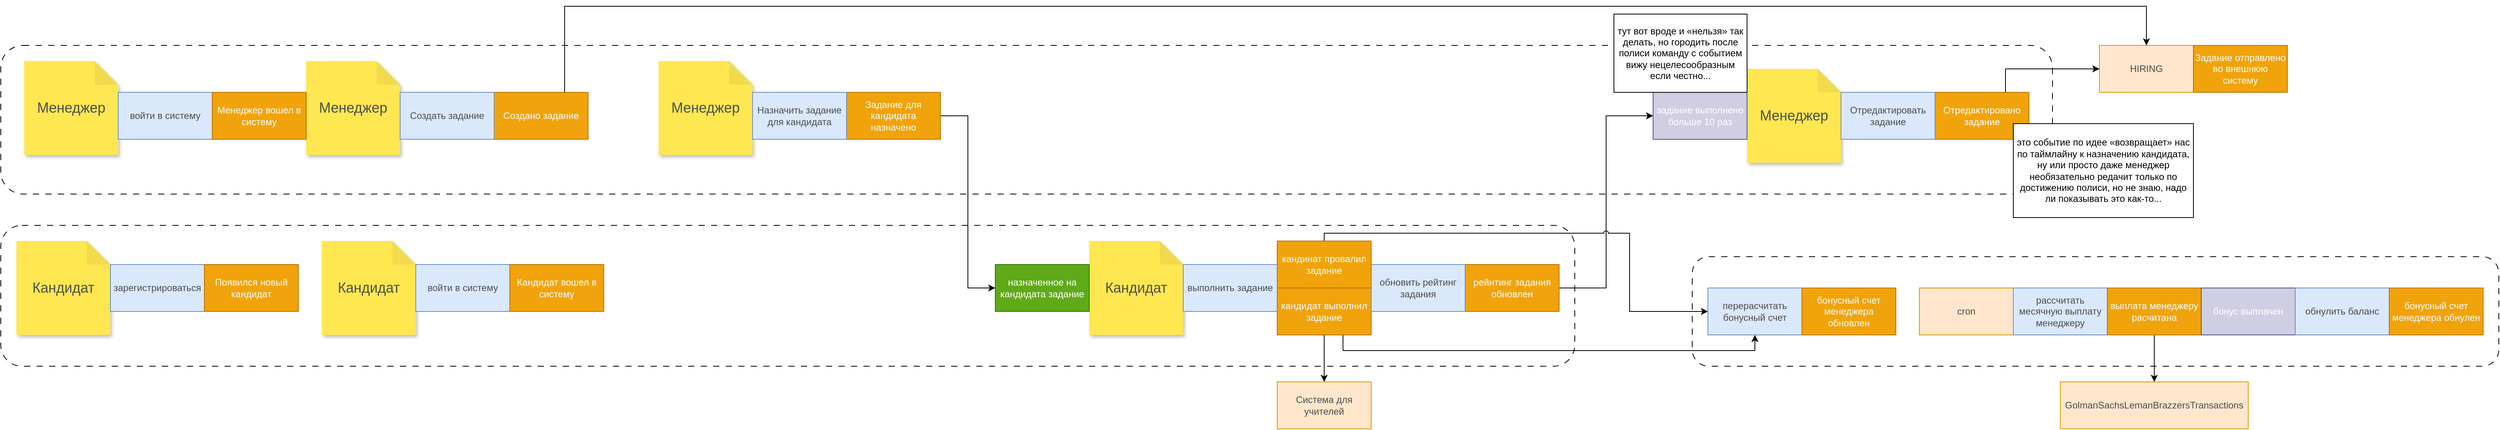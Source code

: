 <mxfile version="27.0.5">
  <diagram name="Página-1" id="ztFMWlfKOKHECKkMHyaq">
    <mxGraphModel dx="4740" dy="2680" grid="1" gridSize="10" guides="1" tooltips="1" connect="1" arrows="1" fold="1" page="1" pageScale="1" pageWidth="850" pageHeight="1100" math="0" shadow="0">
      <root>
        <mxCell id="0" />
        <mxCell id="1" parent="0" />
        <mxCell id="DnySy9knM9GUUwWtsOCn-65" value="" style="rounded=1;whiteSpace=wrap;html=1;align=center;verticalAlign=middle;fontFamily=Helvetica;fontSize=12;dashed=1;dashPattern=8 8;" parent="1" vertex="1">
          <mxGeometry x="2250" y="340" width="1030" height="140" as="geometry" />
        </mxCell>
        <mxCell id="DnySy9knM9GUUwWtsOCn-58" value="" style="rounded=1;whiteSpace=wrap;html=1;align=center;verticalAlign=middle;fontFamily=Helvetica;fontSize=12;dashed=1;dashPattern=8 8;" parent="1" vertex="1">
          <mxGeometry x="90" y="70" width="2620" height="190" as="geometry" />
        </mxCell>
        <mxCell id="DnySy9knM9GUUwWtsOCn-57" value="" style="rounded=1;whiteSpace=wrap;html=1;align=center;verticalAlign=middle;fontFamily=Helvetica;fontSize=12;dashed=1;dashPattern=8 8;" parent="1" vertex="1">
          <mxGeometry x="90" y="300" width="2010" height="180" as="geometry" />
        </mxCell>
        <mxCell id="DnySy9knM9GUUwWtsOCn-2" value="&lt;font style=&quot;color: rgb(77, 77, 77);&quot;&gt;HIRING&lt;/font&gt;" style="rounded=0;whiteSpace=wrap;html=1;fillColor=#ffe6cc;strokeColor=#d79b00;" parent="1" vertex="1">
          <mxGeometry x="2770" y="70" width="120" height="60" as="geometry" />
        </mxCell>
        <mxCell id="DnySy9knM9GUUwWtsOCn-3" value="Создано задание" style="rounded=0;whiteSpace=wrap;html=1;fillColor=#f0a30a;strokeColor=#BD7000;fontColor=#ffffff;" parent="1" vertex="1">
          <mxGeometry x="720" y="130" width="120" height="60" as="geometry" />
        </mxCell>
        <mxCell id="DnySy9knM9GUUwWtsOCn-5" value="Менеджер" style="shape=note;whiteSpace=wrap;html=1;backgroundOutline=1;darkOpacity=0.05;fillColor=#FEE750;strokeColor=none;fontSize=18;fontStyle=0;rotation=0;shadow=1;rounded=0;align=center;verticalAlign=middle;fontFamily=Helvetica;fontColor=#4D4D4D;" parent="1" vertex="1">
          <mxGeometry x="480" y="90" width="120" height="120" as="geometry" />
        </mxCell>
        <mxCell id="DnySy9knM9GUUwWtsOCn-6" value="Создать задание" style="rounded=0;whiteSpace=wrap;html=1;fillColor=#dae8fc;strokeColor=#6c8ebf;align=center;verticalAlign=middle;fontFamily=Helvetica;fontSize=12;fontColor=#4D4D4D;" parent="1" vertex="1">
          <mxGeometry x="600" y="130" width="120" height="60" as="geometry" />
        </mxCell>
        <mxCell id="DnySy9knM9GUUwWtsOCn-9" value="Задание отправлено во внешнюю систему" style="rounded=0;whiteSpace=wrap;html=1;fillColor=#f0a30a;strokeColor=#BD7000;fontColor=#ffffff;" parent="1" vertex="1">
          <mxGeometry x="2890" y="70" width="120" height="60" as="geometry" />
        </mxCell>
        <mxCell id="DnySy9knM9GUUwWtsOCn-10" value="Кандидат" style="shape=note;whiteSpace=wrap;html=1;backgroundOutline=1;darkOpacity=0.05;fillColor=#FEE750;strokeColor=none;fontSize=18;fontStyle=0;rotation=0;shadow=1;rounded=0;align=center;verticalAlign=middle;fontFamily=Helvetica;fontColor=#4D4D4D;" parent="1" vertex="1">
          <mxGeometry x="500" y="320" width="120" height="120" as="geometry" />
        </mxCell>
        <mxCell id="DnySy9knM9GUUwWtsOCn-11" value="войти в систему" style="rounded=0;whiteSpace=wrap;html=1;fillColor=#dae8fc;strokeColor=#6c8ebf;align=center;verticalAlign=middle;fontFamily=Helvetica;fontSize=12;fontColor=#4D4D4D;" parent="1" vertex="1">
          <mxGeometry x="620" y="350" width="120" height="60" as="geometry" />
        </mxCell>
        <mxCell id="DnySy9knM9GUUwWtsOCn-12" value="Кандидат вошел в систему" style="rounded=0;whiteSpace=wrap;html=1;fillColor=#f0a30a;strokeColor=#BD7000;fontColor=#ffffff;" parent="1" vertex="1">
          <mxGeometry x="740" y="350" width="120" height="60" as="geometry" />
        </mxCell>
        <mxCell id="DnySy9knM9GUUwWtsOCn-16" value="Менеджер" style="shape=note;whiteSpace=wrap;html=1;backgroundOutline=1;darkOpacity=0.05;fillColor=#FEE750;strokeColor=none;fontSize=18;fontStyle=0;rotation=0;shadow=1;rounded=0;align=center;verticalAlign=middle;fontFamily=Helvetica;fontColor=#4D4D4D;" parent="1" vertex="1">
          <mxGeometry x="120" y="90" width="120" height="120" as="geometry" />
        </mxCell>
        <mxCell id="DnySy9knM9GUUwWtsOCn-17" value="войти в систему" style="rounded=0;whiteSpace=wrap;html=1;fillColor=#dae8fc;strokeColor=#6c8ebf;align=center;verticalAlign=middle;fontFamily=Helvetica;fontSize=12;fontColor=#4D4D4D;" parent="1" vertex="1">
          <mxGeometry x="240" y="130" width="120" height="60" as="geometry" />
        </mxCell>
        <mxCell id="DnySy9knM9GUUwWtsOCn-18" value="Менеджер вошел в систему" style="rounded=0;whiteSpace=wrap;html=1;fillColor=#f0a30a;strokeColor=#BD7000;fontColor=#ffffff;" parent="1" vertex="1">
          <mxGeometry x="360" y="130" width="120" height="60" as="geometry" />
        </mxCell>
        <mxCell id="DnySy9knM9GUUwWtsOCn-19" value="Кандидат" style="shape=note;whiteSpace=wrap;html=1;backgroundOutline=1;darkOpacity=0.05;fillColor=#FEE750;strokeColor=none;fontSize=18;fontStyle=0;rotation=0;shadow=1;rounded=0;align=center;verticalAlign=middle;fontFamily=Helvetica;fontColor=#4D4D4D;" parent="1" vertex="1">
          <mxGeometry x="110" y="320" width="120" height="120" as="geometry" />
        </mxCell>
        <mxCell id="DnySy9knM9GUUwWtsOCn-20" value="зарегистрироваться" style="rounded=0;whiteSpace=wrap;html=1;fillColor=#dae8fc;strokeColor=#6c8ebf;align=center;verticalAlign=middle;fontFamily=Helvetica;fontSize=12;fontColor=#4D4D4D;" parent="1" vertex="1">
          <mxGeometry x="230" y="350" width="120" height="60" as="geometry" />
        </mxCell>
        <mxCell id="DnySy9knM9GUUwWtsOCn-21" value="Появился новый кандидат" style="rounded=0;whiteSpace=wrap;html=1;fillColor=#f0a30a;strokeColor=#BD7000;fontColor=#ffffff;" parent="1" vertex="1">
          <mxGeometry x="350" y="350" width="120" height="60" as="geometry" />
        </mxCell>
        <mxCell id="DnySy9knM9GUUwWtsOCn-22" value="Кандидат" style="shape=note;whiteSpace=wrap;html=1;backgroundOutline=1;darkOpacity=0.05;fillColor=#FEE750;strokeColor=none;fontSize=18;fontStyle=0;rotation=0;shadow=1;rounded=0;align=center;verticalAlign=middle;fontFamily=Helvetica;fontColor=#4D4D4D;" parent="1" vertex="1">
          <mxGeometry x="1480" y="320" width="120" height="120" as="geometry" />
        </mxCell>
        <mxCell id="DnySy9knM9GUUwWtsOCn-23" value="выполнить задание" style="rounded=0;whiteSpace=wrap;html=1;fillColor=#dae8fc;strokeColor=#6c8ebf;align=center;verticalAlign=middle;fontFamily=Helvetica;fontSize=12;fontColor=#4D4D4D;" parent="1" vertex="1">
          <mxGeometry x="1600" y="350" width="120" height="60" as="geometry" />
        </mxCell>
        <mxCell id="Me_CcijvVL-KQF1pLB6K-17" style="edgeStyle=orthogonalEdgeStyle;rounded=0;orthogonalLoop=1;jettySize=auto;html=1;exitX=0.7;exitY=1;exitDx=0;exitDy=0;exitPerimeter=0;jumpStyle=arc;" edge="1" parent="1" source="DnySy9knM9GUUwWtsOCn-24" target="DnySy9knM9GUUwWtsOCn-45">
          <mxGeometry relative="1" as="geometry">
            <Array as="points">
              <mxPoint x="1804" y="460" />
              <mxPoint x="2330" y="460" />
            </Array>
          </mxGeometry>
        </mxCell>
        <mxCell id="Me_CcijvVL-KQF1pLB6K-20" style="edgeStyle=orthogonalEdgeStyle;rounded=0;orthogonalLoop=1;jettySize=auto;html=1;exitX=0.5;exitY=1;exitDx=0;exitDy=0;entryX=0.5;entryY=0;entryDx=0;entryDy=0;" edge="1" parent="1" source="DnySy9knM9GUUwWtsOCn-24" target="DnySy9knM9GUUwWtsOCn-41">
          <mxGeometry relative="1" as="geometry" />
        </mxCell>
        <mxCell id="DnySy9knM9GUUwWtsOCn-24" value="кандидат выполнил задание" style="rounded=0;whiteSpace=wrap;html=1;fillColor=#f0a30a;strokeColor=#BD7000;fontColor=#ffffff;" parent="1" vertex="1">
          <mxGeometry x="1720" y="380" width="120" height="60" as="geometry" />
        </mxCell>
        <mxCell id="DnySy9knM9GUUwWtsOCn-26" value="назначенное на кандидата задание" style="rounded=0;whiteSpace=wrap;html=1;fillColor=#60a917;strokeColor=#2D7600;fontColor=#ffffff;align=center;verticalAlign=middle;fontFamily=Helvetica;fontSize=12;" parent="1" vertex="1">
          <mxGeometry x="1360" y="350" width="120" height="60" as="geometry" />
        </mxCell>
        <mxCell id="DnySy9knM9GUUwWtsOCn-27" style="edgeStyle=orthogonalEdgeStyle;rounded=0;orthogonalLoop=1;jettySize=auto;html=1;exitX=0.75;exitY=0;exitDx=0;exitDy=0;fontFamily=Helvetica;fontSize=12;fontColor=#ffffff;jumpStyle=arc;" parent="1" source="DnySy9knM9GUUwWtsOCn-3" target="DnySy9knM9GUUwWtsOCn-2" edge="1">
          <mxGeometry relative="1" as="geometry">
            <Array as="points">
              <mxPoint x="810" y="20" />
              <mxPoint x="2830" y="20" />
            </Array>
          </mxGeometry>
        </mxCell>
        <mxCell id="DnySy9knM9GUUwWtsOCn-59" style="edgeStyle=orthogonalEdgeStyle;rounded=0;orthogonalLoop=1;jettySize=auto;html=1;exitX=1;exitY=0.5;exitDx=0;exitDy=0;entryX=0;entryY=0.5;entryDx=0;entryDy=0;fontFamily=Helvetica;fontSize=12;fontColor=#ffffff;jumpStyle=arc;" parent="1" source="DnySy9knM9GUUwWtsOCn-34" target="DnySy9knM9GUUwWtsOCn-26" edge="1">
          <mxGeometry relative="1" as="geometry" />
        </mxCell>
        <mxCell id="DnySy9knM9GUUwWtsOCn-34" value="Задание для кандидата назначено" style="rounded=0;whiteSpace=wrap;html=1;fillColor=#f0a30a;strokeColor=#BD7000;fontColor=#ffffff;" parent="1" vertex="1">
          <mxGeometry x="1170" y="130" width="120" height="60" as="geometry" />
        </mxCell>
        <mxCell id="DnySy9knM9GUUwWtsOCn-36" value="Менеджер" style="shape=note;whiteSpace=wrap;html=1;backgroundOutline=1;darkOpacity=0.05;fillColor=#FEE750;strokeColor=none;fontSize=18;fontStyle=0;rotation=0;shadow=1;rounded=0;align=center;verticalAlign=middle;fontFamily=Helvetica;fontColor=#4D4D4D;" parent="1" vertex="1">
          <mxGeometry x="930" y="90" width="120" height="120" as="geometry" />
        </mxCell>
        <mxCell id="DnySy9knM9GUUwWtsOCn-37" value="Назначить задание для кандидата" style="rounded=0;whiteSpace=wrap;html=1;fillColor=#dae8fc;strokeColor=#6c8ebf;align=center;verticalAlign=middle;fontFamily=Helvetica;fontSize=12;fontColor=#4D4D4D;" parent="1" vertex="1">
          <mxGeometry x="1050" y="130" width="120" height="60" as="geometry" />
        </mxCell>
        <mxCell id="DnySy9knM9GUUwWtsOCn-41" value="Система для учителей" style="rounded=0;whiteSpace=wrap;html=1;fillColor=#ffe6cc;strokeColor=#d79b00;align=center;verticalAlign=middle;fontFamily=Helvetica;fontSize=12;fontColor=#4D4D4D;" parent="1" vertex="1">
          <mxGeometry x="1720" y="500" width="120" height="60" as="geometry" />
        </mxCell>
        <mxCell id="Me_CcijvVL-KQF1pLB6K-8" style="edgeStyle=orthogonalEdgeStyle;rounded=0;orthogonalLoop=1;jettySize=auto;html=1;exitX=1;exitY=0.5;exitDx=0;exitDy=0;entryX=0;entryY=0.5;entryDx=0;entryDy=0;jumpStyle=arc;" edge="1" parent="1" source="DnySy9knM9GUUwWtsOCn-43" target="Me_CcijvVL-KQF1pLB6K-5">
          <mxGeometry relative="1" as="geometry" />
        </mxCell>
        <mxCell id="DnySy9knM9GUUwWtsOCn-43" value="рейнтинг задания обновлен" style="rounded=0;whiteSpace=wrap;html=1;fillColor=#f0a30a;strokeColor=#BD7000;fontColor=#ffffff;" parent="1" vertex="1">
          <mxGeometry x="1960" y="350" width="120" height="60" as="geometry" />
        </mxCell>
        <mxCell id="DnySy9knM9GUUwWtsOCn-44" value="обновить рейтинг задания" style="rounded=0;whiteSpace=wrap;html=1;fillColor=#dae8fc;strokeColor=#6c8ebf;align=center;verticalAlign=middle;fontFamily=Helvetica;fontSize=12;fontColor=#4D4D4D;" parent="1" vertex="1">
          <mxGeometry x="1840" y="350" width="120" height="60" as="geometry" />
        </mxCell>
        <mxCell id="DnySy9knM9GUUwWtsOCn-45" value="перерасчитать бонусный счет" style="rounded=0;whiteSpace=wrap;html=1;fillColor=#dae8fc;strokeColor=#6c8ebf;align=center;verticalAlign=middle;fontFamily=Helvetica;fontSize=12;fontColor=#4D4D4D;" parent="1" vertex="1">
          <mxGeometry x="2270" y="380" width="120" height="60" as="geometry" />
        </mxCell>
        <mxCell id="DnySy9knM9GUUwWtsOCn-50" value="бонусный счет менеджера обновлен" style="rounded=0;whiteSpace=wrap;html=1;fillColor=#f0a30a;strokeColor=#BD7000;fontColor=#ffffff;" parent="1" vertex="1">
          <mxGeometry x="2390" y="380" width="120" height="60" as="geometry" />
        </mxCell>
        <mxCell id="DnySy9knM9GUUwWtsOCn-51" value="&lt;font style=&quot;color: rgb(77, 77, 77);&quot;&gt;cron&lt;/font&gt;" style="rounded=0;whiteSpace=wrap;html=1;fillColor=#ffe6cc;strokeColor=#d79b00;align=center;verticalAlign=middle;fontFamily=Helvetica;fontSize=12;fontColor=#ffffff;" parent="1" vertex="1">
          <mxGeometry x="2540" y="380" width="120" height="60" as="geometry" />
        </mxCell>
        <mxCell id="DnySy9knM9GUUwWtsOCn-52" value="рассчитать месячную выплату менеджеру" style="rounded=0;whiteSpace=wrap;html=1;fillColor=#dae8fc;strokeColor=#6c8ebf;align=center;verticalAlign=middle;fontFamily=Helvetica;fontSize=12;fontColor=#4D4D4D;" parent="1" vertex="1">
          <mxGeometry x="2660" y="380" width="120" height="60" as="geometry" />
        </mxCell>
        <mxCell id="Me_CcijvVL-KQF1pLB6K-21" value="" style="edgeStyle=orthogonalEdgeStyle;rounded=0;orthogonalLoop=1;jettySize=auto;html=1;" edge="1" parent="1" source="DnySy9knM9GUUwWtsOCn-53" target="DnySy9knM9GUUwWtsOCn-54">
          <mxGeometry relative="1" as="geometry" />
        </mxCell>
        <mxCell id="DnySy9knM9GUUwWtsOCn-53" value="выплата менеджеру расчитана" style="rounded=0;whiteSpace=wrap;html=1;fillColor=#f0a30a;strokeColor=#BD7000;fontColor=#ffffff;" parent="1" vertex="1">
          <mxGeometry x="2780" y="380" width="120" height="60" as="geometry" />
        </mxCell>
        <mxCell id="DnySy9knM9GUUwWtsOCn-54" value="&lt;font color=&quot;#4d4d4d&quot;&gt;GolmanSachsLemanBrazzersTransactions&lt;/font&gt;" style="rounded=0;whiteSpace=wrap;html=1;fillColor=#ffe6cc;strokeColor=#d79b00;align=center;verticalAlign=middle;fontFamily=Helvetica;fontSize=12;fontColor=#ffffff;" parent="1" vertex="1">
          <mxGeometry x="2720" y="500" width="240" height="60" as="geometry" />
        </mxCell>
        <mxCell id="DnySy9knM9GUUwWtsOCn-61" value="бонус выплачен" style="rounded=0;whiteSpace=wrap;html=1;fillColor=#d0cee2;strokeColor=#56517e;align=center;verticalAlign=middle;fontFamily=Helvetica;fontSize=12;fontColor=#ffffff;" parent="1" vertex="1">
          <mxGeometry x="2900" y="380" width="120" height="60" as="geometry" />
        </mxCell>
        <mxCell id="DnySy9knM9GUUwWtsOCn-62" value="обнулить баланс" style="rounded=0;whiteSpace=wrap;html=1;fillColor=#dae8fc;strokeColor=#6c8ebf;align=center;verticalAlign=middle;fontFamily=Helvetica;fontSize=12;fontColor=#4D4D4D;" parent="1" vertex="1">
          <mxGeometry x="3020" y="380" width="120" height="60" as="geometry" />
        </mxCell>
        <mxCell id="DnySy9knM9GUUwWtsOCn-63" value="бонусный счет менеджера обнулен" style="rounded=0;whiteSpace=wrap;html=1;fillColor=#f0a30a;strokeColor=#BD7000;fontColor=#ffffff;" parent="1" vertex="1">
          <mxGeometry x="3140" y="380" width="120" height="60" as="geometry" />
        </mxCell>
        <mxCell id="Me_CcijvVL-KQF1pLB6K-4" style="edgeStyle=orthogonalEdgeStyle;rounded=0;orthogonalLoop=1;jettySize=auto;html=1;exitX=0.75;exitY=0;exitDx=0;exitDy=0;entryX=0;entryY=0.5;entryDx=0;entryDy=0;jumpStyle=arc;" edge="1" parent="1" source="Me_CcijvVL-KQF1pLB6K-1" target="DnySy9knM9GUUwWtsOCn-2">
          <mxGeometry relative="1" as="geometry" />
        </mxCell>
        <mxCell id="Me_CcijvVL-KQF1pLB6K-1" value="Отредактировано задание" style="rounded=0;whiteSpace=wrap;html=1;fillColor=#f0a30a;strokeColor=#BD7000;fontColor=#ffffff;" vertex="1" parent="1">
          <mxGeometry x="2560" y="130" width="120" height="60" as="geometry" />
        </mxCell>
        <mxCell id="Me_CcijvVL-KQF1pLB6K-2" value="Менеджер" style="shape=note;whiteSpace=wrap;html=1;backgroundOutline=1;darkOpacity=0.05;fillColor=#FEE750;strokeColor=none;fontSize=18;fontStyle=0;rotation=0;shadow=1;rounded=0;align=center;verticalAlign=middle;fontFamily=Helvetica;fontColor=#4D4D4D;" vertex="1" parent="1">
          <mxGeometry x="2320" y="100" width="120" height="120" as="geometry" />
        </mxCell>
        <mxCell id="Me_CcijvVL-KQF1pLB6K-3" value="Отредактировать задание" style="rounded=0;whiteSpace=wrap;html=1;fillColor=#dae8fc;strokeColor=#6c8ebf;align=center;verticalAlign=middle;fontFamily=Helvetica;fontSize=12;fontColor=#4D4D4D;" vertex="1" parent="1">
          <mxGeometry x="2440" y="130" width="120" height="60" as="geometry" />
        </mxCell>
        <mxCell id="Me_CcijvVL-KQF1pLB6K-5" value="задание выполнено больше 10 раз" style="rounded=0;whiteSpace=wrap;html=1;fillColor=#d0cee2;strokeColor=#56517e;align=center;verticalAlign=middle;fontFamily=Helvetica;fontSize=12;fontColor=#ffffff;" vertex="1" parent="1">
          <mxGeometry x="2200" y="130" width="120" height="60" as="geometry" />
        </mxCell>
        <mxCell id="Me_CcijvVL-KQF1pLB6K-19" style="edgeStyle=orthogonalEdgeStyle;rounded=0;orthogonalLoop=1;jettySize=auto;html=1;exitX=0.5;exitY=0;exitDx=0;exitDy=0;jumpStyle=arc;" edge="1" parent="1" source="DnySy9knM9GUUwWtsOCn-40" target="DnySy9knM9GUUwWtsOCn-45">
          <mxGeometry relative="1" as="geometry">
            <Array as="points">
              <mxPoint x="1780" y="310" />
              <mxPoint x="2170" y="310" />
              <mxPoint x="2170" y="410" />
            </Array>
          </mxGeometry>
        </mxCell>
        <mxCell id="DnySy9knM9GUUwWtsOCn-40" value="кандинат провалил задание" style="rounded=0;whiteSpace=wrap;html=1;fillColor=#f0a30a;strokeColor=#BD7000;fontColor=#ffffff;" parent="1" vertex="1">
          <mxGeometry x="1720" y="320" width="120" height="60" as="geometry" />
        </mxCell>
        <mxCell id="Me_CcijvVL-KQF1pLB6K-22" value="это событие по идее «возвращает» нас по таймлайну к назначению кандидата, ну или просто даже менеджер необязательно редачит только по достижению полиси, но не знаю, надо ли показывать это как-то..." style="rounded=0;whiteSpace=wrap;html=1;" vertex="1" parent="1">
          <mxGeometry x="2660" y="170" width="230" height="120" as="geometry" />
        </mxCell>
        <mxCell id="Me_CcijvVL-KQF1pLB6K-23" value="тут вот вроде и «нельзя» так делать, но городить после полиси команду с событием вижу нецелесообразным если честно..." style="rounded=0;whiteSpace=wrap;html=1;" vertex="1" parent="1">
          <mxGeometry x="2150" y="30" width="170" height="100" as="geometry" />
        </mxCell>
      </root>
    </mxGraphModel>
  </diagram>
</mxfile>
